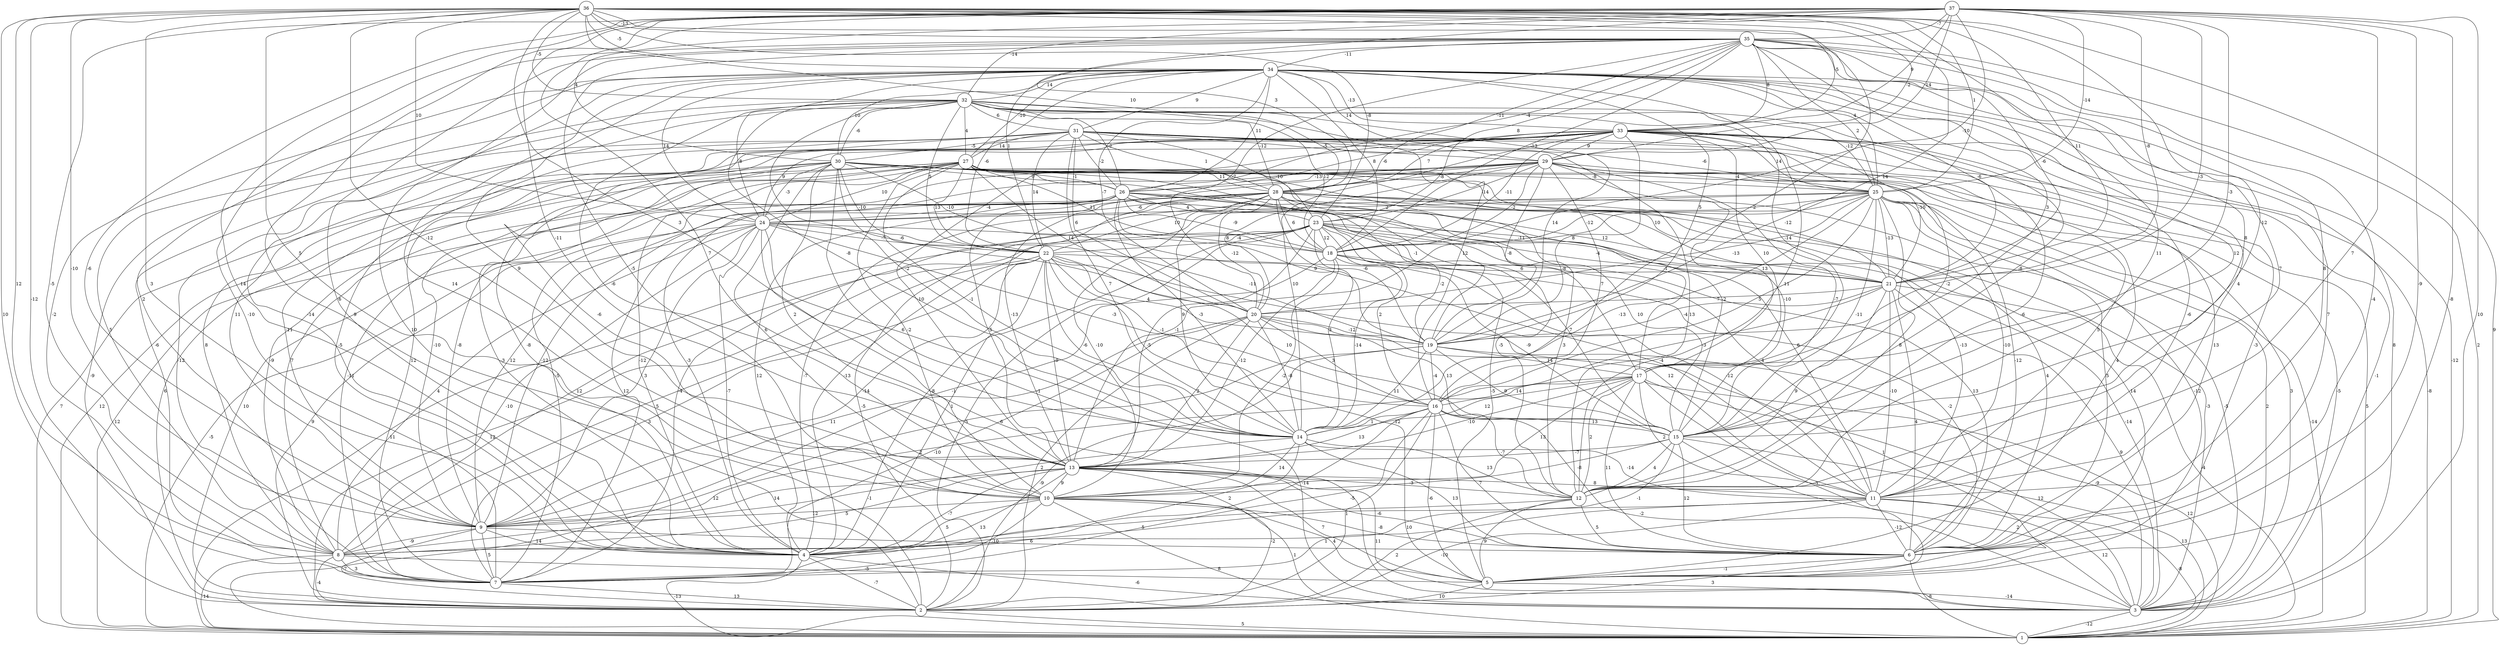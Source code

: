 graph { 
	 fontname="Helvetica,Arial,sans-serif" 
	 node [shape = circle]; 
	 37 -- 2 [label = "9"];
	 37 -- 3 [label = "10"];
	 37 -- 4 [label = "14"];
	 37 -- 5 [label = "-8"];
	 37 -- 6 [label = "-9"];
	 37 -- 8 [label = "-5"];
	 37 -- 9 [label = "-6"];
	 37 -- 10 [label = "7"];
	 37 -- 12 [label = "7"];
	 37 -- 13 [label = "-11"];
	 37 -- 17 [label = "-3"];
	 37 -- 18 [label = "-10"];
	 37 -- 19 [label = "-3"];
	 37 -- 21 [label = "-8"];
	 37 -- 25 [label = "-14"];
	 37 -- 28 [label = "3"];
	 37 -- 29 [label = "14"];
	 37 -- 30 [label = "4"];
	 37 -- 32 [label = "-14"];
	 37 -- 33 [label = "9"];
	 37 -- 35 [label = "-7"];
	 36 -- 1 [label = "9"];
	 36 -- 2 [label = "10"];
	 36 -- 4 [label = "3"];
	 36 -- 7 [label = "-12"];
	 36 -- 8 [label = "12"];
	 36 -- 9 [label = "-10"];
	 36 -- 10 [label = "5"];
	 36 -- 12 [label = "11"];
	 36 -- 13 [label = "-12"];
	 36 -- 14 [label = "3"];
	 36 -- 15 [label = "-12"];
	 36 -- 16 [label = "2"];
	 36 -- 19 [label = "14"];
	 36 -- 21 [label = "11"];
	 36 -- 23 [label = "-8"];
	 36 -- 24 [label = "10"];
	 36 -- 25 [label = "1"];
	 36 -- 28 [label = "10"];
	 36 -- 29 [label = "-2"];
	 36 -- 32 [label = "-5"];
	 36 -- 33 [label = "-5"];
	 36 -- 34 [label = "-5"];
	 36 -- 35 [label = "-13"];
	 35 -- 1 [label = "2"];
	 35 -- 2 [label = "10"];
	 35 -- 4 [label = "6"];
	 35 -- 6 [label = "-4"];
	 35 -- 7 [label = "-10"];
	 35 -- 10 [label = "-5"];
	 35 -- 11 [label = "8"];
	 35 -- 12 [label = "7"];
	 35 -- 15 [label = "8"];
	 35 -- 17 [label = "3"];
	 35 -- 18 [label = "-13"];
	 35 -- 20 [label = "-7"];
	 35 -- 21 [label = "-6"];
	 35 -- 22 [label = "1"];
	 35 -- 23 [label = "8"];
	 35 -- 25 [label = "4"];
	 35 -- 26 [label = "-4"];
	 35 -- 28 [label = "-11"];
	 35 -- 33 [label = "8"];
	 35 -- 34 [label = "-11"];
	 34 -- 1 [label = "-12"];
	 34 -- 3 [label = "8"];
	 34 -- 4 [label = "-14"];
	 34 -- 6 [label = "7"];
	 34 -- 8 [label = "-2"];
	 34 -- 9 [label = "2"];
	 34 -- 10 [label = "14"];
	 34 -- 11 [label = "4"];
	 34 -- 12 [label = "11"];
	 34 -- 13 [label = "9"];
	 34 -- 14 [label = "-8"];
	 34 -- 15 [label = "12"];
	 34 -- 18 [label = "8"];
	 34 -- 19 [label = "5"];
	 34 -- 20 [label = "-7"];
	 34 -- 21 [label = "-6"];
	 34 -- 22 [label = "-6"];
	 34 -- 24 [label = "14"];
	 34 -- 25 [label = "2"];
	 34 -- 26 [label = "11"];
	 34 -- 27 [label = "-10"];
	 34 -- 29 [label = "14"];
	 34 -- 30 [label = "10"];
	 34 -- 31 [label = "9"];
	 34 -- 32 [label = "14"];
	 34 -- 33 [label = "-13"];
	 33 -- 1 [label = "-8"];
	 33 -- 4 [label = "-8"];
	 33 -- 6 [label = "-3"];
	 33 -- 7 [label = "12"];
	 33 -- 8 [label = "8"];
	 33 -- 9 [label = "-11"];
	 33 -- 11 [label = "-6"];
	 33 -- 12 [label = "-6"];
	 33 -- 13 [label = "10"];
	 33 -- 14 [label = "10"];
	 33 -- 15 [label = "-2"];
	 33 -- 17 [label = "10"];
	 33 -- 18 [label = "-11"];
	 33 -- 19 [label = "8"];
	 33 -- 21 [label = "-10"];
	 33 -- 24 [label = "9"];
	 33 -- 25 [label = "14"];
	 33 -- 26 [label = "-6"];
	 33 -- 28 [label = "7"];
	 33 -- 29 [label = "9"];
	 32 -- 7 [label = "-6"];
	 32 -- 8 [label = "5"];
	 32 -- 9 [label = "11"];
	 32 -- 13 [label = "-6"];
	 32 -- 14 [label = "-2"];
	 32 -- 15 [label = "-8"];
	 32 -- 16 [label = "12"];
	 32 -- 17 [label = "-14"];
	 32 -- 18 [label = "12"];
	 32 -- 19 [label = "14"];
	 32 -- 22 [label = "5"];
	 32 -- 24 [label = "8"];
	 32 -- 25 [label = "-12"];
	 32 -- 26 [label = "-2"];
	 32 -- 27 [label = "4"];
	 32 -- 28 [label = "-12"];
	 32 -- 30 [label = "-6"];
	 32 -- 31 [label = "6"];
	 31 -- 2 [label = "-9"];
	 31 -- 3 [label = "-1"];
	 31 -- 4 [label = "-5"];
	 31 -- 5 [label = "4"];
	 31 -- 6 [label = "13"];
	 31 -- 7 [label = "-12"];
	 31 -- 10 [label = "-6"];
	 31 -- 12 [label = "13"];
	 31 -- 14 [label = "7"];
	 31 -- 20 [label = "6"];
	 31 -- 22 [label = "14"];
	 31 -- 23 [label = "-10"];
	 31 -- 25 [label = "-6"];
	 31 -- 26 [label = "-2"];
	 31 -- 27 [label = "14"];
	 31 -- 28 [label = "1"];
	 31 -- 29 [label = "-5"];
	 31 -- 30 [label = "-5"];
	 30 -- 1 [label = "7"];
	 30 -- 3 [label = "-1"];
	 30 -- 4 [label = "-3"];
	 30 -- 8 [label = "-9"];
	 30 -- 9 [label = "-10"];
	 30 -- 10 [label = "6"];
	 30 -- 13 [label = "2"];
	 30 -- 15 [label = "-2"];
	 30 -- 17 [label = "-8"];
	 30 -- 18 [label = "-10"];
	 30 -- 19 [label = "-1"];
	 30 -- 20 [label = "-6"];
	 30 -- 21 [label = "10"];
	 30 -- 22 [label = "-10"];
	 30 -- 24 [label = "-3"];
	 30 -- 26 [label = "9"];
	 30 -- 28 [label = "11"];
	 29 -- 1 [label = "5"];
	 29 -- 3 [label = "-5"];
	 29 -- 4 [label = "-3"];
	 29 -- 7 [label = "-5"];
	 29 -- 11 [label = "5"];
	 29 -- 13 [label = "-13"];
	 29 -- 15 [label = "-7"];
	 29 -- 16 [label = "7"];
	 29 -- 17 [label = "13"];
	 29 -- 18 [label = "-2"];
	 29 -- 19 [label = "-8"];
	 29 -- 20 [label = "8"];
	 29 -- 23 [label = "-14"];
	 29 -- 25 [label = "-4"];
	 29 -- 26 [label = "-13"];
	 29 -- 28 [label = "-8"];
	 28 -- 2 [label = "-5"];
	 28 -- 3 [label = "-5"];
	 28 -- 4 [label = "-7"];
	 28 -- 5 [label = "14"];
	 28 -- 6 [label = "4"];
	 28 -- 7 [label = "12"];
	 28 -- 9 [label = "12"];
	 28 -- 10 [label = "-10"];
	 28 -- 11 [label = "-13"];
	 28 -- 12 [label = "3"];
	 28 -- 14 [label = "9"];
	 28 -- 15 [label = "10"];
	 28 -- 18 [label = "6"];
	 28 -- 19 [label = "-6"];
	 28 -- 20 [label = "-12"];
	 28 -- 21 [label = "12"];
	 28 -- 22 [label = "10"];
	 28 -- 24 [label = "-6"];
	 27 -- 1 [label = "12"];
	 27 -- 2 [label = "6"];
	 27 -- 3 [label = "3"];
	 27 -- 4 [label = "-12"];
	 27 -- 6 [label = "-12"];
	 27 -- 7 [label = "-11"];
	 27 -- 8 [label = "7"];
	 27 -- 9 [label = "-8"];
	 27 -- 10 [label = "-2"];
	 27 -- 14 [label = "-1"];
	 27 -- 15 [label = "-10"];
	 27 -- 17 [label = "-1"];
	 27 -- 18 [label = "11"];
	 27 -- 20 [label = "14"];
	 27 -- 21 [label = "-12"];
	 27 -- 22 [label = "13"];
	 27 -- 24 [label = "10"];
	 27 -- 25 [label = "-8"];
	 27 -- 26 [label = "-1"];
	 26 -- 1 [label = "12"];
	 26 -- 2 [label = "10"];
	 26 -- 3 [label = "-3"];
	 26 -- 4 [label = "12"];
	 26 -- 5 [label = "-5"];
	 26 -- 9 [label = "-12"];
	 26 -- 11 [label = "6"];
	 26 -- 12 [label = "-5"];
	 26 -- 13 [label = "5"];
	 26 -- 14 [label = "-3"];
	 26 -- 18 [label = "-9"];
	 26 -- 19 [label = "9"];
	 26 -- 21 [label = "-11"];
	 26 -- 23 [label = "4"];
	 26 -- 24 [label = "-4"];
	 25 -- 1 [label = "-14"];
	 25 -- 3 [label = "2"];
	 25 -- 4 [label = "-13"];
	 25 -- 5 [label = "-12"];
	 25 -- 6 [label = "5"];
	 25 -- 7 [label = "-4"];
	 25 -- 11 [label = "-10"];
	 25 -- 12 [label = "8"];
	 25 -- 13 [label = "-1"];
	 25 -- 14 [label = "-13"];
	 25 -- 15 [label = "-11"];
	 25 -- 16 [label = "5"];
	 25 -- 18 [label = "-12"];
	 25 -- 20 [label = "-13"];
	 25 -- 21 [label = "-13"];
	 25 -- 24 [label = "2"];
	 24 -- 1 [label = "-5"];
	 24 -- 2 [label = "9"];
	 24 -- 3 [label = "6"];
	 24 -- 4 [label = "-7"];
	 24 -- 7 [label = "-10"];
	 24 -- 8 [label = "4"];
	 24 -- 9 [label = "3"];
	 24 -- 11 [label = "-4"];
	 24 -- 14 [label = "6"];
	 24 -- 16 [label = "-3"];
	 24 -- 19 [label = "-11"];
	 24 -- 22 [label = "-7"];
	 23 -- 1 [label = "11"];
	 23 -- 2 [label = "5"];
	 23 -- 3 [label = "-14"];
	 23 -- 4 [label = "-8"];
	 23 -- 6 [label = "13"];
	 23 -- 8 [label = "12"];
	 23 -- 11 [label = "4"];
	 23 -- 13 [label = "-5"];
	 23 -- 14 [label = "3"];
	 23 -- 15 [label = "7"];
	 23 -- 16 [label = "2"];
	 23 -- 18 [label = "12"];
	 23 -- 19 [label = "-2"];
	 23 -- 21 [label = "-4"];
	 23 -- 22 [label = "-4"];
	 22 -- 2 [label = "12"];
	 22 -- 4 [label = "1"];
	 22 -- 5 [label = "-12"];
	 22 -- 7 [label = "3"];
	 22 -- 8 [label = "5"];
	 22 -- 9 [label = "-14"];
	 22 -- 11 [label = "12"];
	 22 -- 13 [label = "-9"];
	 22 -- 14 [label = "-6"];
	 22 -- 15 [label = "10"];
	 22 -- 16 [label = "-1"];
	 22 -- 19 [label = "4"];
	 22 -- 21 [label = "6"];
	 21 -- 1 [label = "-4"];
	 21 -- 3 [label = "9"];
	 21 -- 6 [label = "4"];
	 21 -- 11 [label = "-10"];
	 21 -- 12 [label = "9"];
	 21 -- 16 [label = "-3"];
	 21 -- 19 [label = "-4"];
	 21 -- 20 [label = "7"];
	 20 -- 2 [label = "2"];
	 20 -- 5 [label = "1"];
	 20 -- 7 [label = "-10"];
	 20 -- 9 [label = "11"];
	 20 -- 13 [label = "2"];
	 20 -- 14 [label = "-8"];
	 20 -- 15 [label = "13"];
	 20 -- 16 [label = "3"];
	 20 -- 19 [label = "-12"];
	 19 -- 1 [label = "12"];
	 19 -- 2 [label = "-9"];
	 19 -- 3 [label = "-9"];
	 19 -- 14 [label = "11"];
	 19 -- 15 [label = "9"];
	 19 -- 16 [label = "-4"];
	 19 -- 17 [label = "14"];
	 18 -- 6 [label = "-2"];
	 18 -- 9 [label = "-1"];
	 18 -- 10 [label = "-2"];
	 18 -- 11 [label = "-12"];
	 18 -- 13 [label = "-12"];
	 18 -- 14 [label = "-14"];
	 18 -- 15 [label = "-9"];
	 17 -- 1 [label = "12"];
	 17 -- 3 [label = "12"];
	 17 -- 5 [label = "3"];
	 17 -- 6 [label = "11"];
	 17 -- 9 [label = "2"];
	 17 -- 10 [label = "13"];
	 17 -- 11 [label = "2"];
	 17 -- 12 [label = "2"];
	 17 -- 13 [label = "-10"];
	 17 -- 14 [label = "12"];
	 17 -- 16 [label = "14"];
	 16 -- 2 [label = "1"];
	 16 -- 3 [label = "-2"];
	 16 -- 4 [label = "-14"];
	 16 -- 5 [label = "-6"];
	 16 -- 6 [label = "7"];
	 16 -- 7 [label = "-5"];
	 16 -- 12 [label = "-7"];
	 16 -- 13 [label = "13"];
	 16 -- 14 [label = "1"];
	 16 -- 15 [label = "13"];
	 15 -- 1 [label = "13"];
	 15 -- 3 [label = "2"];
	 15 -- 4 [label = "-1"];
	 15 -- 6 [label = "12"];
	 15 -- 10 [label = "-8"];
	 15 -- 12 [label = "4"];
	 15 -- 13 [label = "-7"];
	 14 -- 4 [label = "2"];
	 14 -- 6 [label = "13"];
	 14 -- 8 [label = "-1"];
	 14 -- 10 [label = "14"];
	 14 -- 11 [label = "-14"];
	 14 -- 12 [label = "13"];
	 13 -- 2 [label = "-2"];
	 13 -- 3 [label = "11"];
	 13 -- 4 [label = "-7"];
	 13 -- 5 [label = "7"];
	 13 -- 6 [label = "-6"];
	 13 -- 7 [label = "13"];
	 13 -- 8 [label = "5"];
	 13 -- 9 [label = "14"];
	 13 -- 10 [label = "9"];
	 13 -- 11 [label = "8"];
	 13 -- 12 [label = "-3"];
	 12 -- 2 [label = "2"];
	 12 -- 5 [label = "9"];
	 12 -- 6 [label = "5"];
	 12 -- 8 [label = "5"];
	 11 -- 1 [label = "-8"];
	 11 -- 2 [label = "-10"];
	 11 -- 3 [label = "12"];
	 11 -- 6 [label = "-12"];
	 11 -- 7 [label = "1"];
	 11 -- 8 [label = "10"];
	 10 -- 1 [label = "8"];
	 10 -- 3 [label = "1"];
	 10 -- 4 [label = "5"];
	 10 -- 5 [label = "4"];
	 10 -- 6 [label = "-8"];
	 10 -- 7 [label = "-10"];
	 10 -- 9 [label = "12"];
	 9 -- 2 [label = "-7"];
	 9 -- 4 [label = "14"];
	 9 -- 6 [label = "6"];
	 9 -- 7 [label = "5"];
	 9 -- 8 [label = "-9"];
	 8 -- 1 [label = "-14"];
	 8 -- 2 [label = "-4"];
	 8 -- 5 [label = "-5"];
	 8 -- 7 [label = "3"];
	 7 -- 2 [label = "13"];
	 6 -- 1 [label = "-8"];
	 6 -- 2 [label = "3"];
	 6 -- 5 [label = "-1"];
	 5 -- 2 [label = "10"];
	 5 -- 3 [label = "-14"];
	 4 -- 1 [label = "-13"];
	 4 -- 2 [label = "-7"];
	 4 -- 3 [label = "-6"];
	 3 -- 1 [label = "-12"];
	 2 -- 1 [label = "5"];
	 1;
	 2;
	 3;
	 4;
	 5;
	 6;
	 7;
	 8;
	 9;
	 10;
	 11;
	 12;
	 13;
	 14;
	 15;
	 16;
	 17;
	 18;
	 19;
	 20;
	 21;
	 22;
	 23;
	 24;
	 25;
	 26;
	 27;
	 28;
	 29;
	 30;
	 31;
	 32;
	 33;
	 34;
	 35;
	 36;
	 37;
}
